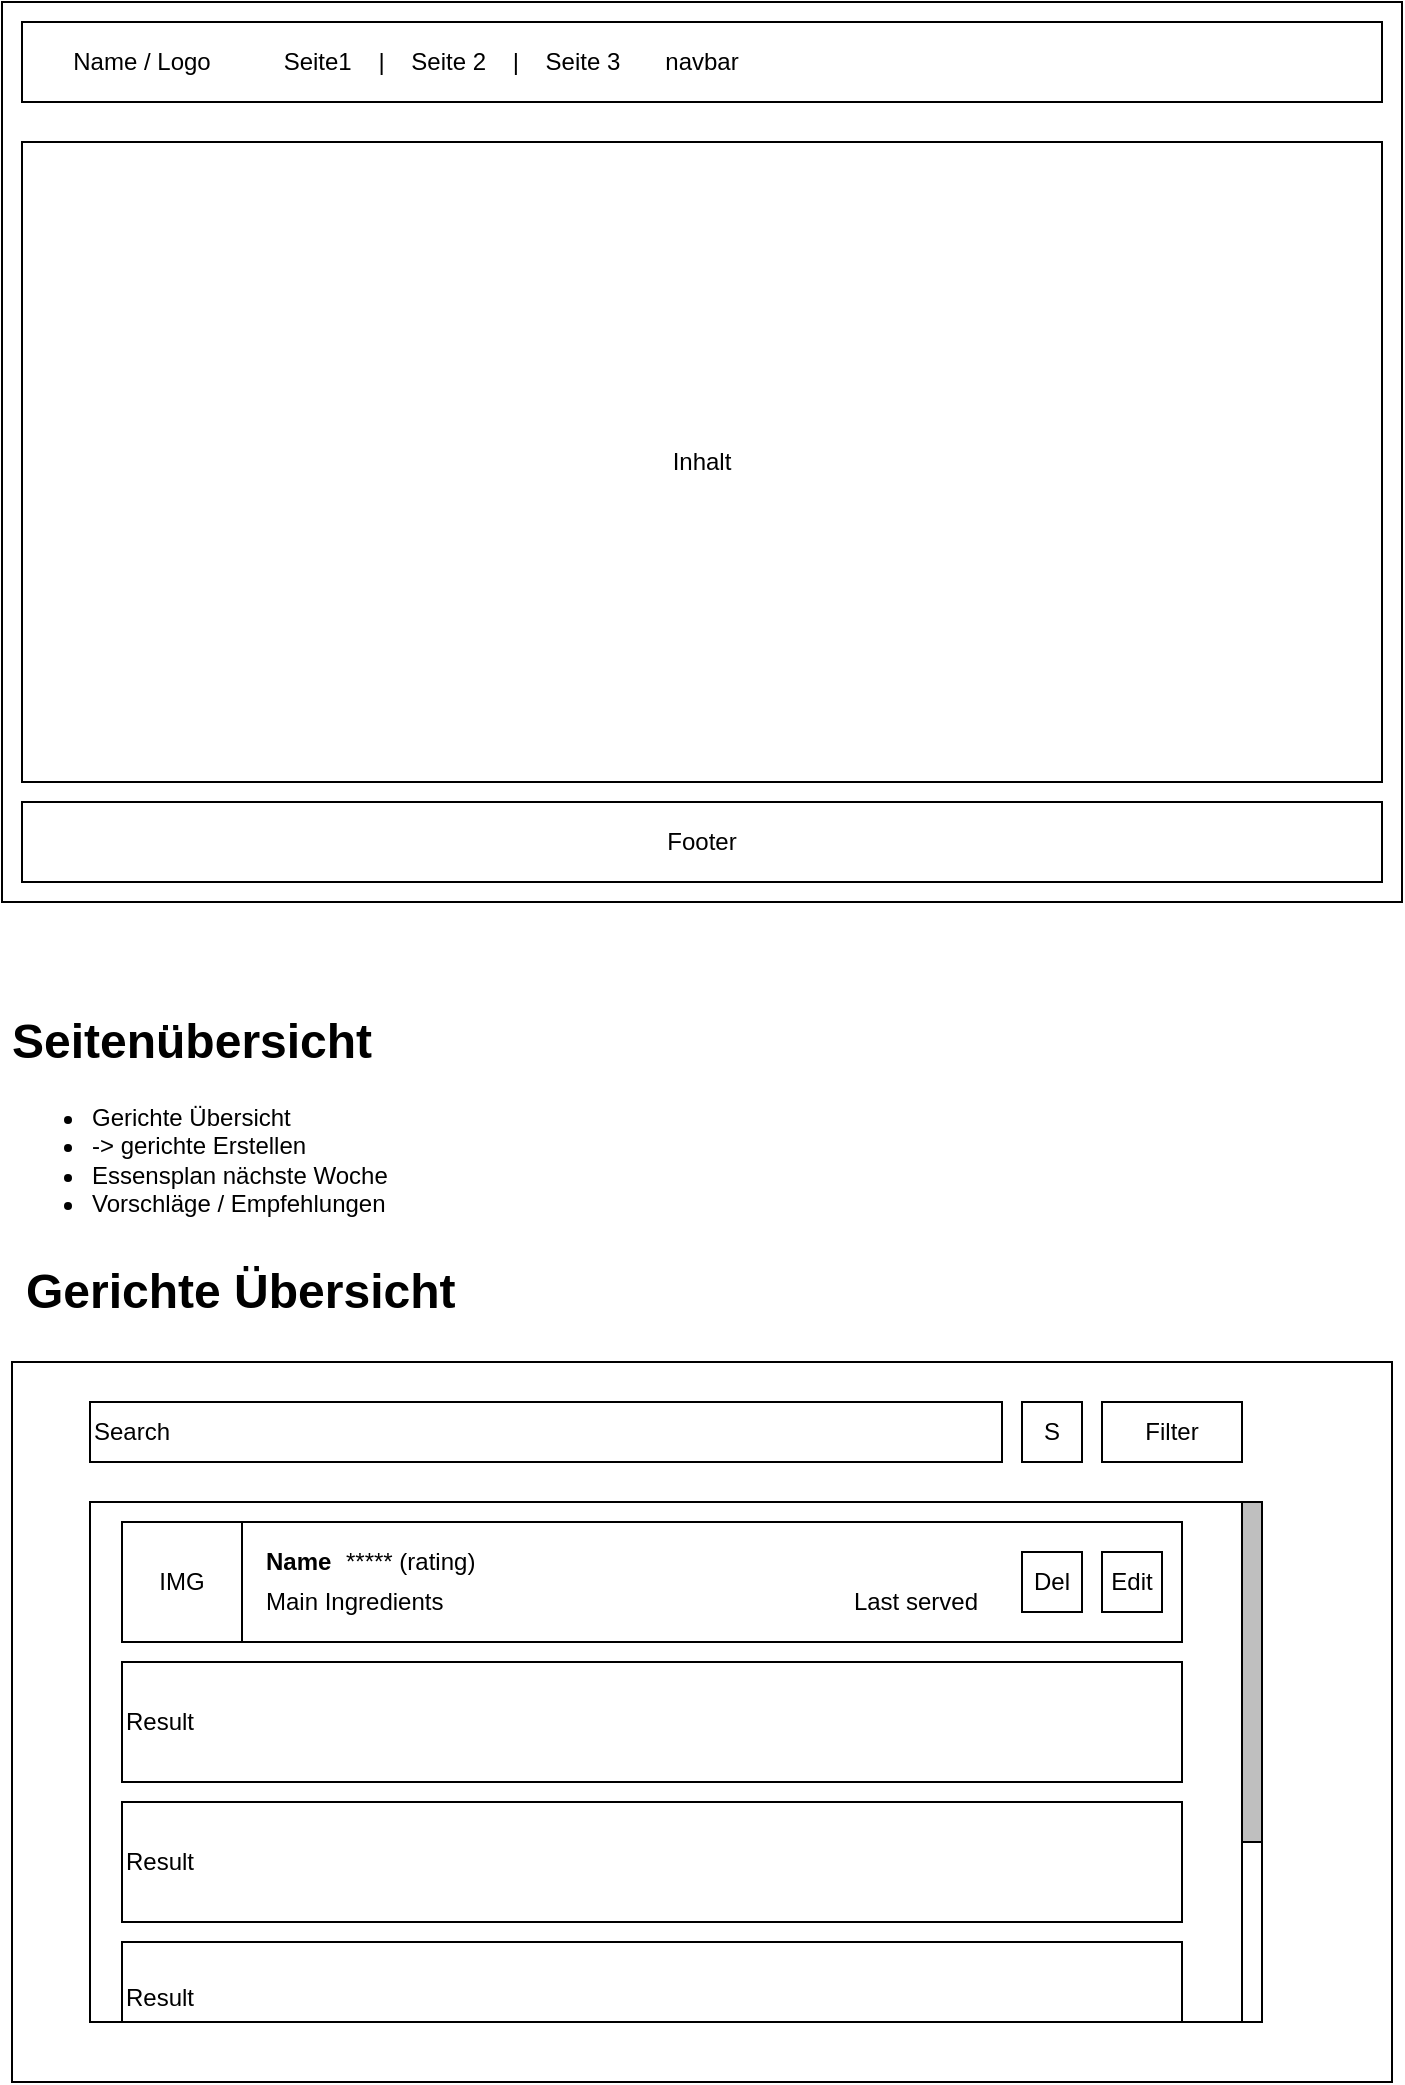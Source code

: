<mxfile version="14.4.3" type="device"><diagram id="DhD5etSHtqq4pYEx-dr0" name="Seite-1"><mxGraphModel dx="789" dy="956" grid="1" gridSize="10" guides="1" tooltips="1" connect="1" arrows="1" fold="1" page="1" pageScale="1" pageWidth="827" pageHeight="1169" math="0" shadow="0"><root><mxCell id="0"/><mxCell id="1" parent="0"/><mxCell id="2" value="Seite" style="rounded=0;whiteSpace=wrap;html=1;" parent="1" vertex="1"><mxGeometry x="80" y="80" width="700" height="450" as="geometry"/></mxCell><mxCell id="3" value="navbar" style="rounded=0;whiteSpace=wrap;html=1;" parent="1" vertex="1"><mxGeometry x="90" y="90" width="680" height="40" as="geometry"/></mxCell><mxCell id="4" value="Footer" style="rounded=0;whiteSpace=wrap;html=1;" parent="1" vertex="1"><mxGeometry x="90" y="480" width="680" height="40" as="geometry"/></mxCell><mxCell id="5" value="Name / Logo" style="text;html=1;strokeColor=none;fillColor=none;align=center;verticalAlign=middle;whiteSpace=wrap;rounded=0;" parent="1" vertex="1"><mxGeometry x="110" y="100" width="80" height="20" as="geometry"/></mxCell><mxCell id="6" value="Seite1&amp;nbsp; &amp;nbsp; |&amp;nbsp; &amp;nbsp; Seite 2&amp;nbsp; &amp;nbsp; |&amp;nbsp; &amp;nbsp; Seite 3" style="text;html=1;strokeColor=none;fillColor=none;align=center;verticalAlign=middle;whiteSpace=wrap;rounded=0;" parent="1" vertex="1"><mxGeometry x="210" y="100" width="190" height="20" as="geometry"/></mxCell><mxCell id="7" value="Inhalt" style="rounded=0;whiteSpace=wrap;html=1;" parent="1" vertex="1"><mxGeometry x="90" y="150" width="680" height="320" as="geometry"/></mxCell><mxCell id="MJWSV-yRJue_ZSsIYD1P-8" value="&lt;h1&gt;Seitenübersicht&lt;/h1&gt;&lt;p&gt;&lt;/p&gt;&lt;ul&gt;&lt;li&gt;Gerichte Übersicht&amp;nbsp;&lt;/li&gt;&lt;li&gt;-&amp;gt; gerichte Erstellen&lt;/li&gt;&lt;li&gt;Essensplan nächste Woche&lt;/li&gt;&lt;li&gt;Vorschläge / Empfehlungen&lt;/li&gt;&lt;/ul&gt;&lt;p&gt;&lt;/p&gt;" style="text;html=1;strokeColor=none;fillColor=none;spacing=5;spacingTop=-20;whiteSpace=wrap;overflow=hidden;rounded=0;" parent="1" vertex="1"><mxGeometry x="80" y="580" width="330" height="120" as="geometry"/></mxCell><mxCell id="MJWSV-yRJue_ZSsIYD1P-9" value="" style="rounded=0;whiteSpace=wrap;html=1;" parent="1" vertex="1"><mxGeometry x="85" y="760" width="690" height="360" as="geometry"/></mxCell><mxCell id="MJWSV-yRJue_ZSsIYD1P-10" value="&lt;font style=&quot;font-size: 24px&quot;&gt;Gerichte Übersicht&lt;/font&gt;" style="text;html=1;strokeColor=none;fillColor=none;align=left;verticalAlign=middle;whiteSpace=wrap;rounded=0;fontStyle=1" parent="1" vertex="1"><mxGeometry x="90" y="710" width="410" height="30" as="geometry"/></mxCell><mxCell id="MJWSV-yRJue_ZSsIYD1P-12" value="Search" style="rounded=0;whiteSpace=wrap;html=1;align=left;" parent="1" vertex="1"><mxGeometry x="124" y="780" width="456" height="30" as="geometry"/></mxCell><mxCell id="MJWSV-yRJue_ZSsIYD1P-13" value="" style="rounded=0;whiteSpace=wrap;html=1;align=left;" parent="1" vertex="1"><mxGeometry x="124" y="830" width="576" height="260" as="geometry"/></mxCell><mxCell id="MJWSV-yRJue_ZSsIYD1P-14" value="Result" style="rounded=0;whiteSpace=wrap;html=1;align=left;" parent="1" vertex="1"><mxGeometry x="140" y="840" width="530" height="60" as="geometry"/></mxCell><mxCell id="MJWSV-yRJue_ZSsIYD1P-15" value="Result" style="rounded=0;whiteSpace=wrap;html=1;align=left;" parent="1" vertex="1"><mxGeometry x="140" y="910" width="530" height="60" as="geometry"/></mxCell><mxCell id="MJWSV-yRJue_ZSsIYD1P-16" value="Result" style="rounded=0;whiteSpace=wrap;html=1;align=left;" parent="1" vertex="1"><mxGeometry x="140" y="980" width="530" height="60" as="geometry"/></mxCell><mxCell id="MJWSV-yRJue_ZSsIYD1P-17" value="Edit" style="rounded=0;whiteSpace=wrap;html=1;align=center;" parent="1" vertex="1"><mxGeometry x="630" y="855" width="30" height="30" as="geometry"/></mxCell><mxCell id="MJWSV-yRJue_ZSsIYD1P-19" value="Name" style="text;html=1;strokeColor=none;fillColor=none;align=left;verticalAlign=middle;whiteSpace=wrap;rounded=0;fontStyle=1" parent="1" vertex="1"><mxGeometry x="210" y="850" width="40" height="20" as="geometry"/></mxCell><mxCell id="MJWSV-yRJue_ZSsIYD1P-20" value="&lt;span&gt;IMG&lt;/span&gt;" style="rounded=0;whiteSpace=wrap;html=1;align=center;" parent="1" vertex="1"><mxGeometry x="140" y="840" width="60" height="60" as="geometry"/></mxCell><mxCell id="MJWSV-yRJue_ZSsIYD1P-21" value="Del" style="rounded=0;whiteSpace=wrap;html=1;align=center;" parent="1" vertex="1"><mxGeometry x="590" y="855" width="30" height="30" as="geometry"/></mxCell><mxCell id="MJWSV-yRJue_ZSsIYD1P-22" value="***** (rating)" style="text;html=1;strokeColor=none;fillColor=none;align=left;verticalAlign=middle;whiteSpace=wrap;rounded=0;" parent="1" vertex="1"><mxGeometry x="250" y="850" width="70" height="20" as="geometry"/></mxCell><mxCell id="MJWSV-yRJue_ZSsIYD1P-23" value="Main Ingredients" style="text;html=1;strokeColor=none;fillColor=none;align=left;verticalAlign=middle;whiteSpace=wrap;rounded=0;fontStyle=0" parent="1" vertex="1"><mxGeometry x="210" y="870" width="110" height="20" as="geometry"/></mxCell><mxCell id="MJWSV-yRJue_ZSsIYD1P-24" value="Last served" style="text;html=1;strokeColor=none;fillColor=none;align=right;verticalAlign=middle;whiteSpace=wrap;rounded=0;fontStyle=0" parent="1" vertex="1"><mxGeometry x="460" y="870" width="110" height="20" as="geometry"/></mxCell><mxCell id="MJWSV-yRJue_ZSsIYD1P-25" value="Filter" style="rounded=0;whiteSpace=wrap;html=1;align=center;" parent="1" vertex="1"><mxGeometry x="630" y="780" width="70" height="30" as="geometry"/></mxCell><mxCell id="MJWSV-yRJue_ZSsIYD1P-26" value="" style="rounded=0;whiteSpace=wrap;html=1;align=center;" parent="1" vertex="1"><mxGeometry x="700" y="830" width="10" height="260" as="geometry"/></mxCell><mxCell id="MJWSV-yRJue_ZSsIYD1P-27" value="" style="rounded=0;whiteSpace=wrap;html=1;align=center;fillColor=#BFBFBF;" parent="1" vertex="1"><mxGeometry x="700" y="830" width="10" height="170" as="geometry"/></mxCell><mxCell id="MJWSV-yRJue_ZSsIYD1P-28" value="&lt;br&gt;Result" style="rounded=0;whiteSpace=wrap;html=1;align=left;" parent="1" vertex="1"><mxGeometry x="140" y="1050" width="530" height="40" as="geometry"/></mxCell><mxCell id="3yPms_h3vOzZ6-XOMgG1-7" value="S" style="rounded=0;whiteSpace=wrap;html=1;align=center;" vertex="1" parent="1"><mxGeometry x="590" y="780" width="30" height="30" as="geometry"/></mxCell></root></mxGraphModel></diagram></mxfile>